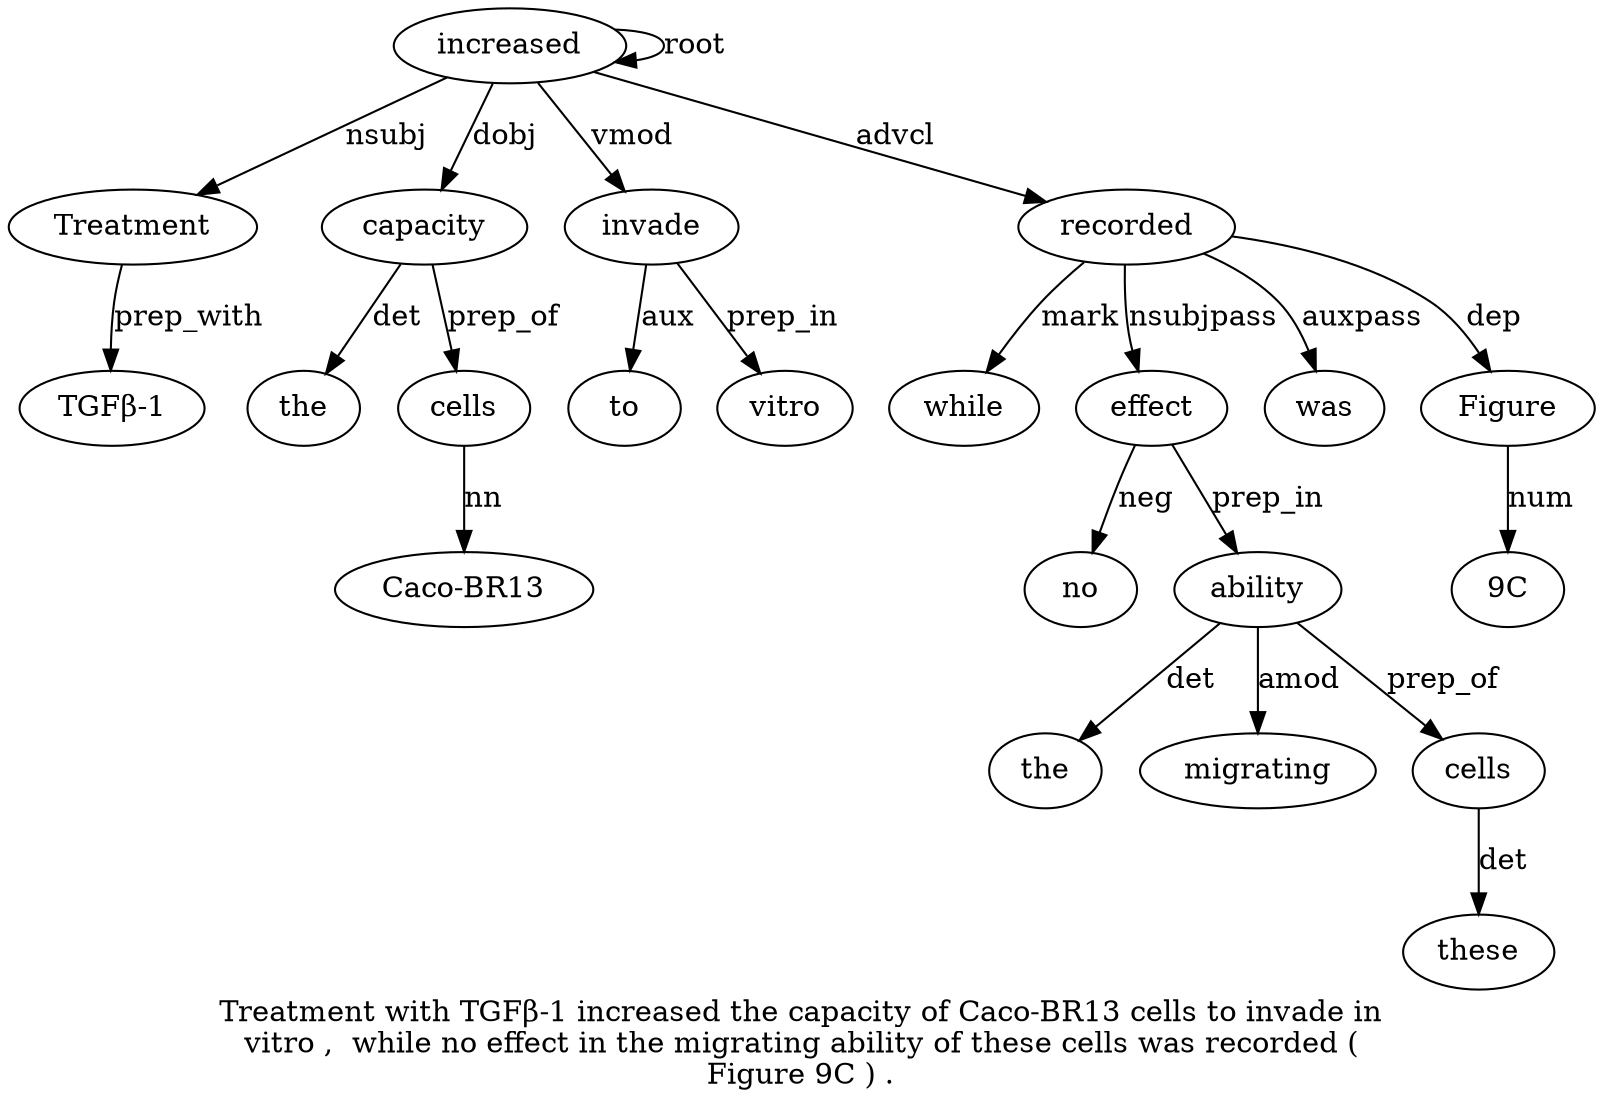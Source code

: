 digraph "Treatment with TGFβ-1 increased the capacity of Caco-BR13 cells to invade in vitro ,  while no effect in the migrating ability of these cells was recorded ( Figure 9C ) ." {
label="Treatment with TGFβ-1 increased the capacity of Caco-BR13 cells to invade in
vitro ,  while no effect in the migrating ability of these cells was recorded (
Figure 9C ) .";
increased4 [style=filled, fillcolor=white, label=increased];
Treatment1 [style=filled, fillcolor=white, label=Treatment];
increased4 -> Treatment1  [label=nsubj];
"TGFβ-13" [style=filled, fillcolor=white, label="TGFβ-1"];
Treatment1 -> "TGFβ-13"  [label=prep_with];
increased4 -> increased4  [label=root];
capacity6 [style=filled, fillcolor=white, label=capacity];
the5 [style=filled, fillcolor=white, label=the];
capacity6 -> the5  [label=det];
increased4 -> capacity6  [label=dobj];
cells9 [style=filled, fillcolor=white, label=cells];
"Caco-BR138" [style=filled, fillcolor=white, label="Caco-BR13"];
cells9 -> "Caco-BR138"  [label=nn];
capacity6 -> cells9  [label=prep_of];
invade11 [style=filled, fillcolor=white, label=invade];
to10 [style=filled, fillcolor=white, label=to];
invade11 -> to10  [label=aux];
increased4 -> invade11  [label=vmod];
vitro13 [style=filled, fillcolor=white, label=vitro];
invade11 -> vitro13  [label=prep_in];
recorded26 [style=filled, fillcolor=white, label=recorded];
while15 [style=filled, fillcolor=white, label=while];
recorded26 -> while15  [label=mark];
effect17 [style=filled, fillcolor=white, label=effect];
no16 [style=filled, fillcolor=white, label=no];
effect17 -> no16  [label=neg];
recorded26 -> effect17  [label=nsubjpass];
ability21 [style=filled, fillcolor=white, label=ability];
the19 [style=filled, fillcolor=white, label=the];
ability21 -> the19  [label=det];
migrating20 [style=filled, fillcolor=white, label=migrating];
ability21 -> migrating20  [label=amod];
effect17 -> ability21  [label=prep_in];
cells24 [style=filled, fillcolor=white, label=cells];
these23 [style=filled, fillcolor=white, label=these];
cells24 -> these23  [label=det];
ability21 -> cells24  [label=prep_of];
was25 [style=filled, fillcolor=white, label=was];
recorded26 -> was25  [label=auxpass];
increased4 -> recorded26  [label=advcl];
Figure28 [style=filled, fillcolor=white, label=Figure];
recorded26 -> Figure28  [label=dep];
"9C2" [style=filled, fillcolor=white, label="9C"];
Figure28 -> "9C2"  [label=num];
}
